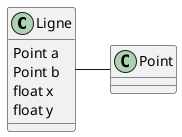 @startuml

class Ligne {
  Point a
  Point b
}

class Ligne {
  float x
  float y
}

Ligne - Point

@enduml
